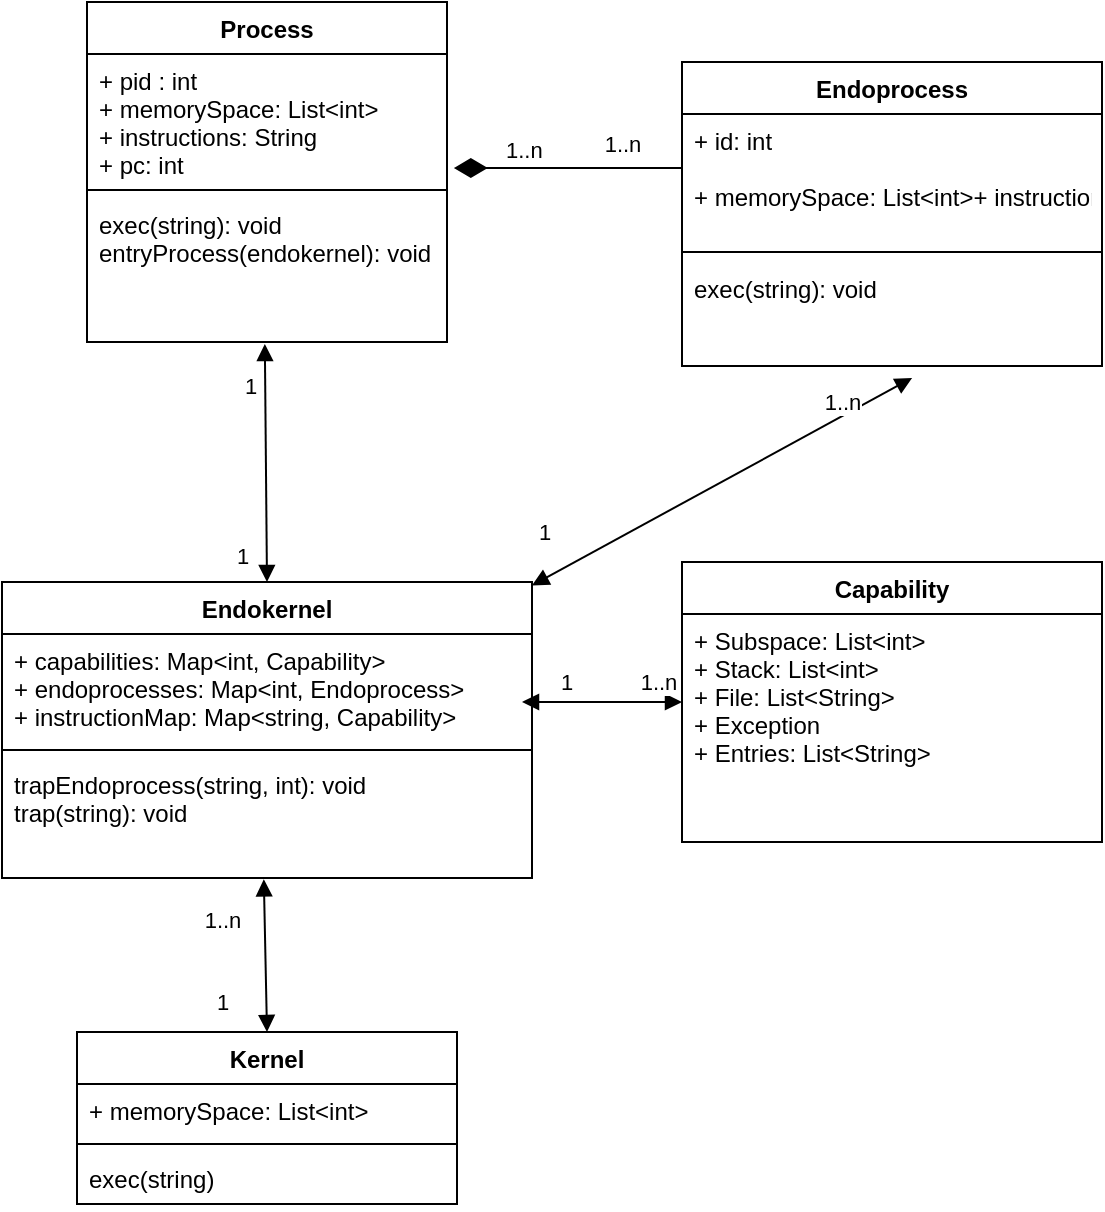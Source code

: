 <mxfile version="15.5.9" type="device"><diagram id="jKnYx94y_KnAcxw0OS8I" name="Page-1"><mxGraphModel dx="1590" dy="793" grid="1" gridSize="10" guides="1" tooltips="1" connect="1" arrows="1" fold="1" page="1" pageScale="1" pageWidth="827" pageHeight="1169" math="0" shadow="0"><root><mxCell id="0"/><mxCell id="1" parent="0"/><mxCell id="iJyI0FOTj2MSVto57viy-1" value="Process" style="swimlane;fontStyle=1;align=center;verticalAlign=top;childLayout=stackLayout;horizontal=1;startSize=26;horizontalStack=0;resizeParent=1;resizeParentMax=0;resizeLast=0;collapsible=1;marginBottom=0;" parent="1" vertex="1"><mxGeometry x="292.5" y="70" width="180" height="170" as="geometry"/></mxCell><mxCell id="iJyI0FOTj2MSVto57viy-2" value="+ pid : int&#xA;+ memorySpace: List&lt;int&gt;&#xA;+ instructions: String&#xA;+ pc: int&#xA;&#xA;&#xA;" style="text;strokeColor=none;fillColor=none;align=left;verticalAlign=top;spacingLeft=4;spacingRight=4;overflow=hidden;rotatable=0;points=[[0,0.5],[1,0.5]];portConstraint=eastwest;" parent="iJyI0FOTj2MSVto57viy-1" vertex="1"><mxGeometry y="26" width="180" height="64" as="geometry"/></mxCell><mxCell id="iJyI0FOTj2MSVto57viy-3" value="" style="line;strokeWidth=1;fillColor=none;align=left;verticalAlign=middle;spacingTop=-1;spacingLeft=3;spacingRight=3;rotatable=0;labelPosition=right;points=[];portConstraint=eastwest;" parent="iJyI0FOTj2MSVto57viy-1" vertex="1"><mxGeometry y="90" width="180" height="8" as="geometry"/></mxCell><mxCell id="iJyI0FOTj2MSVto57viy-4" value="exec(string): void&#xA;entryProcess(endokernel): void&#xA;" style="text;strokeColor=none;fillColor=none;align=left;verticalAlign=top;spacingLeft=4;spacingRight=4;overflow=hidden;rotatable=0;points=[[0,0.5],[1,0.5]];portConstraint=eastwest;" parent="iJyI0FOTj2MSVto57viy-1" vertex="1"><mxGeometry y="98" width="180" height="72" as="geometry"/></mxCell><mxCell id="iJyI0FOTj2MSVto57viy-11" value="Kernel" style="swimlane;fontStyle=1;align=center;verticalAlign=top;childLayout=stackLayout;horizontal=1;startSize=26;horizontalStack=0;resizeParent=1;resizeParentMax=0;resizeLast=0;collapsible=1;marginBottom=0;" parent="1" vertex="1"><mxGeometry x="287.5" y="585" width="190" height="86" as="geometry"/></mxCell><mxCell id="iJyI0FOTj2MSVto57viy-12" value="+ memorySpace: List&lt;int&gt;" style="text;strokeColor=none;fillColor=none;align=left;verticalAlign=top;spacingLeft=4;spacingRight=4;overflow=hidden;rotatable=0;points=[[0,0.5],[1,0.5]];portConstraint=eastwest;" parent="iJyI0FOTj2MSVto57viy-11" vertex="1"><mxGeometry y="26" width="190" height="26" as="geometry"/></mxCell><mxCell id="iJyI0FOTj2MSVto57viy-13" value="" style="line;strokeWidth=1;fillColor=none;align=left;verticalAlign=middle;spacingTop=-1;spacingLeft=3;spacingRight=3;rotatable=0;labelPosition=right;points=[];portConstraint=eastwest;" parent="iJyI0FOTj2MSVto57viy-11" vertex="1"><mxGeometry y="52" width="190" height="8" as="geometry"/></mxCell><mxCell id="iJyI0FOTj2MSVto57viy-14" value="exec(string)" style="text;strokeColor=none;fillColor=none;align=left;verticalAlign=top;spacingLeft=4;spacingRight=4;overflow=hidden;rotatable=0;points=[[0,0.5],[1,0.5]];portConstraint=eastwest;" parent="iJyI0FOTj2MSVto57viy-11" vertex="1"><mxGeometry y="60" width="190" height="26" as="geometry"/></mxCell><mxCell id="iJyI0FOTj2MSVto57viy-16" value="Endoprocess" style="swimlane;fontStyle=1;align=center;verticalAlign=top;childLayout=stackLayout;horizontal=1;startSize=26;horizontalStack=0;resizeParent=1;resizeParentMax=0;resizeLast=0;collapsible=1;marginBottom=0;" parent="1" vertex="1"><mxGeometry x="590" y="100" width="210" height="152" as="geometry"/></mxCell><mxCell id="iJyI0FOTj2MSVto57viy-17" value="+ id: int&#xA;&#xA;+ memorySpace: List&lt;int&gt;+ instructions: String&#xA;&#xA;&#xA;&#xA;&#xA;" style="text;strokeColor=none;fillColor=none;align=left;verticalAlign=top;spacingLeft=4;spacingRight=4;overflow=hidden;rotatable=0;points=[[0,0.5],[1,0.5]];portConstraint=eastwest;" parent="iJyI0FOTj2MSVto57viy-16" vertex="1"><mxGeometry y="26" width="210" height="64" as="geometry"/></mxCell><mxCell id="iJyI0FOTj2MSVto57viy-18" value="" style="line;strokeWidth=1;fillColor=none;align=left;verticalAlign=middle;spacingTop=-1;spacingLeft=3;spacingRight=3;rotatable=0;labelPosition=right;points=[];portConstraint=eastwest;" parent="iJyI0FOTj2MSVto57viy-16" vertex="1"><mxGeometry y="90" width="210" height="10" as="geometry"/></mxCell><mxCell id="iJyI0FOTj2MSVto57viy-19" value="exec(string): void" style="text;strokeColor=none;fillColor=none;align=left;verticalAlign=top;spacingLeft=4;spacingRight=4;overflow=hidden;rotatable=0;points=[[0,0.5],[1,0.5]];portConstraint=eastwest;" parent="iJyI0FOTj2MSVto57viy-16" vertex="1"><mxGeometry y="100" width="210" height="52" as="geometry"/></mxCell><mxCell id="iJyI0FOTj2MSVto57viy-25" value="" style="endArrow=block;startArrow=block;endFill=1;startFill=1;html=1;entryX=0.494;entryY=1.011;entryDx=0;entryDy=0;exitX=0.5;exitY=0;exitDx=0;exitDy=0;entryPerimeter=0;" parent="1" source="iJyI0FOTj2MSVto57viy-11" target="R-jrbYLfejg2H2g3XCDj-5" edge="1"><mxGeometry width="160" relative="1" as="geometry"><mxPoint x="200" y="130" as="sourcePoint"/><mxPoint x="340" y="130" as="targetPoint"/></mxGeometry></mxCell><mxCell id="iJyI0FOTj2MSVto57viy-27" value="1" style="edgeLabel;html=1;align=center;verticalAlign=middle;resizable=0;points=[];" parent="iJyI0FOTj2MSVto57viy-25" vertex="1" connectable="0"><mxGeometry x="-0.656" y="-1" relative="1" as="geometry"><mxPoint x="-23" y="-2" as="offset"/></mxGeometry></mxCell><mxCell id="iJyI0FOTj2MSVto57viy-28" value="1..n" style="edgeLabel;html=1;align=center;verticalAlign=middle;resizable=0;points=[];" parent="iJyI0FOTj2MSVto57viy-25" vertex="1" connectable="0"><mxGeometry x="0.771" relative="1" as="geometry"><mxPoint x="-21" y="11" as="offset"/></mxGeometry></mxCell><mxCell id="iJyI0FOTj2MSVto57viy-33" value="1..n" style="endArrow=none;html=1;endSize=12;startArrow=diamondThin;startSize=14;startFill=1;edgeStyle=orthogonalEdgeStyle;align=left;verticalAlign=bottom;endFill=0;exitX=1.019;exitY=0.891;exitDx=0;exitDy=0;exitPerimeter=0;" parent="1" source="iJyI0FOTj2MSVto57viy-2" edge="1"><mxGeometry x="-0.578" relative="1" as="geometry"><mxPoint x="520" y="138" as="sourcePoint"/><mxPoint x="590" y="153" as="targetPoint"/><mxPoint as="offset"/></mxGeometry></mxCell><mxCell id="iJyI0FOTj2MSVto57viy-34" value="1..n" style="edgeLabel;html=1;align=center;verticalAlign=middle;resizable=0;points=[];" parent="iJyI0FOTj2MSVto57viy-33" vertex="1" connectable="0"><mxGeometry x="0.816" y="3" relative="1" as="geometry"><mxPoint x="-20" y="-9" as="offset"/></mxGeometry></mxCell><mxCell id="R-jrbYLfejg2H2g3XCDj-2" value="Endokernel" style="swimlane;fontStyle=1;align=center;verticalAlign=top;childLayout=stackLayout;horizontal=1;startSize=26;horizontalStack=0;resizeParent=1;resizeParentMax=0;resizeLast=0;collapsible=1;marginBottom=0;" parent="1" vertex="1"><mxGeometry x="250" y="360" width="265" height="148" as="geometry"/></mxCell><mxCell id="R-jrbYLfejg2H2g3XCDj-3" value="+ capabilities: Map&lt;int, Capability&gt;&#xA;+ endoprocesses: Map&lt;int, Endoprocess&gt;&#xA;+ instructionMap: Map&lt;string, Capability&gt;&#xA;" style="text;strokeColor=none;fillColor=none;align=left;verticalAlign=top;spacingLeft=4;spacingRight=4;overflow=hidden;rotatable=0;points=[[0,0.5],[1,0.5]];portConstraint=eastwest;" parent="R-jrbYLfejg2H2g3XCDj-2" vertex="1"><mxGeometry y="26" width="265" height="54" as="geometry"/></mxCell><mxCell id="R-jrbYLfejg2H2g3XCDj-4" value="" style="line;strokeWidth=1;fillColor=none;align=left;verticalAlign=middle;spacingTop=-1;spacingLeft=3;spacingRight=3;rotatable=0;labelPosition=right;points=[];portConstraint=eastwest;" parent="R-jrbYLfejg2H2g3XCDj-2" vertex="1"><mxGeometry y="80" width="265" height="8" as="geometry"/></mxCell><mxCell id="R-jrbYLfejg2H2g3XCDj-5" value="trapEndoprocess(string, int): void&#xA;trap(string): void&#xA;&#xA;" style="text;strokeColor=none;fillColor=none;align=left;verticalAlign=top;spacingLeft=4;spacingRight=4;overflow=hidden;rotatable=0;points=[[0,0.5],[1,0.5]];portConstraint=eastwest;" parent="R-jrbYLfejg2H2g3XCDj-2" vertex="1"><mxGeometry y="88" width="265" height="60" as="geometry"/></mxCell><mxCell id="R-jrbYLfejg2H2g3XCDj-6" value="" style="endArrow=block;startArrow=block;endFill=1;startFill=1;html=1;entryX=0.5;entryY=0;entryDx=0;entryDy=0;exitX=0.494;exitY=1.014;exitDx=0;exitDy=0;exitPerimeter=0;" parent="1" source="iJyI0FOTj2MSVto57viy-4" target="R-jrbYLfejg2H2g3XCDj-2" edge="1"><mxGeometry width="160" relative="1" as="geometry"><mxPoint x="240" y="139" as="sourcePoint"/><mxPoint x="340" y="138" as="targetPoint"/></mxGeometry></mxCell><mxCell id="R-jrbYLfejg2H2g3XCDj-7" value="1" style="edgeLabel;html=1;align=center;verticalAlign=middle;resizable=0;points=[];" parent="R-jrbYLfejg2H2g3XCDj-6" vertex="1" connectable="0"><mxGeometry x="-0.656" y="-1" relative="1" as="geometry"><mxPoint x="-7" as="offset"/></mxGeometry></mxCell><mxCell id="R-jrbYLfejg2H2g3XCDj-8" value="1" style="edgeLabel;html=1;align=center;verticalAlign=middle;resizable=0;points=[];" parent="R-jrbYLfejg2H2g3XCDj-6" vertex="1" connectable="0"><mxGeometry x="0.771" relative="1" as="geometry"><mxPoint x="-13" as="offset"/></mxGeometry></mxCell><mxCell id="R-jrbYLfejg2H2g3XCDj-13" value="" style="endArrow=block;startArrow=block;endFill=1;startFill=1;html=1;entryX=0.548;entryY=1.115;entryDx=0;entryDy=0;entryPerimeter=0;" parent="1" source="R-jrbYLfejg2H2g3XCDj-2" target="iJyI0FOTj2MSVto57viy-19" edge="1"><mxGeometry width="160" relative="1" as="geometry"><mxPoint x="240" y="139" as="sourcePoint"/><mxPoint x="340" y="138" as="targetPoint"/><Array as="points"/></mxGeometry></mxCell><mxCell id="R-jrbYLfejg2H2g3XCDj-14" value="1" style="edgeLabel;html=1;align=center;verticalAlign=middle;resizable=0;points=[];" parent="R-jrbYLfejg2H2g3XCDj-13" vertex="1" connectable="0"><mxGeometry x="-0.656" y="-1" relative="1" as="geometry"><mxPoint x="-27" y="-10" as="offset"/></mxGeometry></mxCell><mxCell id="R-jrbYLfejg2H2g3XCDj-15" value="1..n" style="edgeLabel;html=1;align=center;verticalAlign=middle;resizable=0;points=[];rotation=0;" parent="R-jrbYLfejg2H2g3XCDj-13" vertex="1" connectable="0"><mxGeometry x="0.771" relative="1" as="geometry"><mxPoint x="-13" as="offset"/></mxGeometry></mxCell><mxCell id="Rlvs7jz3HaeeM7_ATAHO-2" value="Capability" style="swimlane;fontStyle=1;align=center;verticalAlign=top;childLayout=stackLayout;horizontal=1;startSize=26;horizontalStack=0;resizeParent=1;resizeParentMax=0;resizeLast=0;collapsible=1;marginBottom=0;" parent="1" vertex="1"><mxGeometry x="590" y="350" width="210" height="140" as="geometry"/></mxCell><mxCell id="Rlvs7jz3HaeeM7_ATAHO-3" value="+ Subspace: List&lt;int&gt;&#xA;+ Stack: List&lt;int&gt;&#xA;+ File: List&lt;String&gt;&#xA;+ Exception &#xA;+ Entries: List&lt;String&gt;&#xA;&#xA;" style="text;strokeColor=none;fillColor=none;align=left;verticalAlign=top;spacingLeft=4;spacingRight=4;overflow=hidden;rotatable=0;points=[[0,0.5],[1,0.5]];portConstraint=eastwest;" parent="Rlvs7jz3HaeeM7_ATAHO-2" vertex="1"><mxGeometry y="26" width="210" height="114" as="geometry"/></mxCell><mxCell id="Rlvs7jz3HaeeM7_ATAHO-7" value="" style="endArrow=block;startArrow=block;endFill=1;startFill=1;html=1;rounded=0;" parent="1" edge="1"><mxGeometry width="160" relative="1" as="geometry"><mxPoint x="510" y="420" as="sourcePoint"/><mxPoint x="590" y="420" as="targetPoint"/></mxGeometry></mxCell><mxCell id="Rlvs7jz3HaeeM7_ATAHO-8" value="1..n" style="edgeLabel;html=1;align=center;verticalAlign=middle;resizable=0;points=[];" parent="Rlvs7jz3HaeeM7_ATAHO-7" vertex="1" connectable="0"><mxGeometry x="0.688" y="-2" relative="1" as="geometry"><mxPoint y="-12" as="offset"/></mxGeometry></mxCell><mxCell id="Rlvs7jz3HaeeM7_ATAHO-9" value="1" style="edgeLabel;html=1;align=center;verticalAlign=middle;resizable=0;points=[];" parent="Rlvs7jz3HaeeM7_ATAHO-7" vertex="1" connectable="0"><mxGeometry x="-0.787" y="1" relative="1" as="geometry"><mxPoint x="13" y="-9" as="offset"/></mxGeometry></mxCell></root></mxGraphModel></diagram></mxfile>